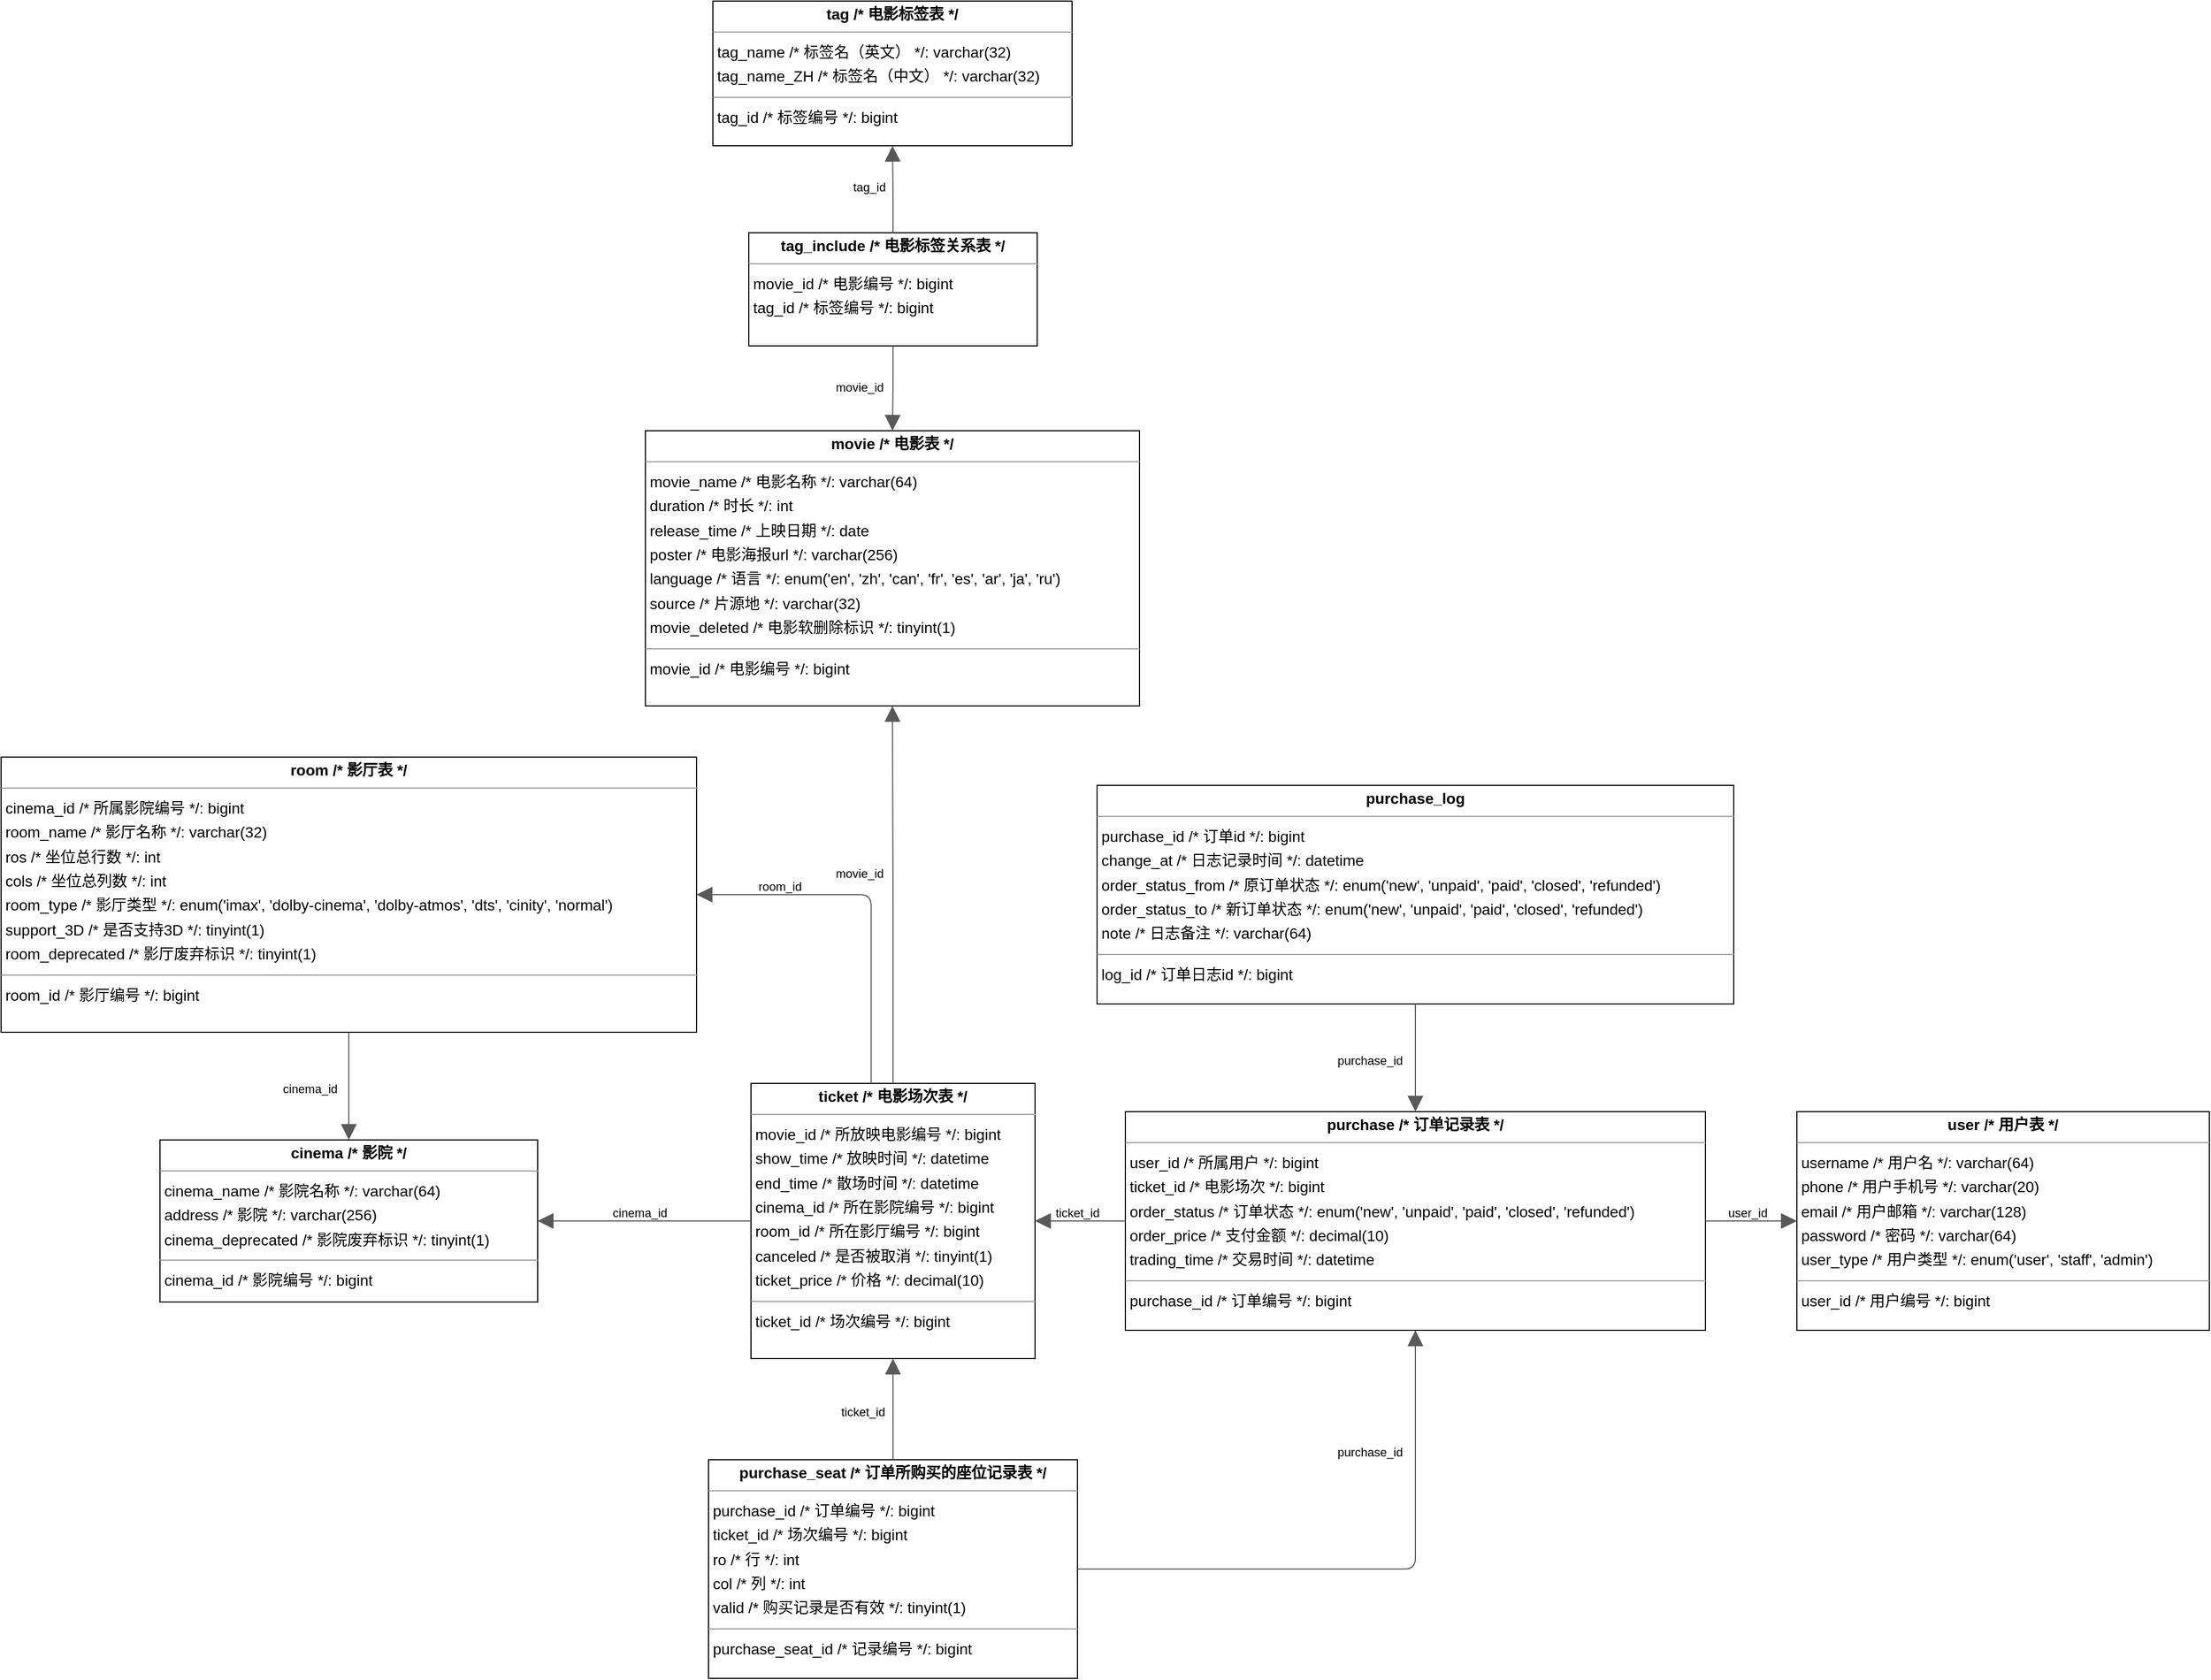 <mxGraphModel dx="0" dy="0" grid="1" gridSize="10" guides="1" tooltips="1" connect="1" arrows="1" fold="1" page="0" pageScale="1" background="none" math="0" shadow="0">
  <root>
    <mxCell id="0" />
    <mxCell id="1" parent="0" />
    <mxCell id="node7" parent="1" vertex="1" value="&lt;p style=&quot;margin:0px;margin-top:4px;text-align:center;&quot;&gt;&lt;b&gt;cinema  /* 影院 */&lt;/b&gt;&lt;/p&gt;&lt;hr size=&quot;1&quot;/&gt;&lt;p style=&quot;margin:0 0 0 4px;line-height:1.6;&quot;&gt; cinema_name  /* 影院名称 */: varchar(64)&lt;br/&gt; address  /* 影院 */: varchar(256)&lt;br/&gt; cinema_deprecated  /* 影院废弃标识 */: tinyint(1)&lt;/p&gt;&lt;hr size=&quot;1&quot;/&gt;&lt;p style=&quot;margin:0 0 0 4px;line-height:1.6;&quot;&gt; cinema_id  /* 影院编号 */: bigint&lt;/p&gt;" style="verticalAlign=top;align=left;overflow=fill;fontSize=14;fontFamily=Helvetica;html=1;rounded=0;shadow=0;comic=0;labelBackgroundColor=none;strokeWidth=1;">
      <mxGeometry x="-9" y="1120" width="347" height="149" as="geometry" />
    </mxCell>
    <mxCell id="node1" parent="1" vertex="1" value="&lt;p style=&quot;margin:0px;margin-top:4px;text-align:center;&quot;&gt;&lt;b&gt;movie  /* 电影表 */&lt;/b&gt;&lt;/p&gt;&lt;hr size=&quot;1&quot;/&gt;&lt;p style=&quot;margin:0 0 0 4px;line-height:1.6;&quot;&gt; movie_name  /* 电影名称 */: varchar(64)&lt;br/&gt; duration  /* 时长 */: int&lt;br/&gt; release_time  /* 上映日期 */: date&lt;br/&gt; poster  /* 电影海报url */: varchar(256)&lt;br/&gt; language  /* 语言 */: enum(&amp;#39;en&amp;#39;, &amp;#39;zh&amp;#39;, &amp;#39;can&amp;#39;, &amp;#39;fr&amp;#39;, &amp;#39;es&amp;#39;, &amp;#39;ar&amp;#39;, &amp;#39;ja&amp;#39;, &amp;#39;ru&amp;#39;)&lt;br/&gt; source  /* 片源地 */: varchar(32)&lt;br/&gt; movie_deleted  /* 电影软删除标识 */: tinyint(1)&lt;/p&gt;&lt;hr size=&quot;1&quot;/&gt;&lt;p style=&quot;margin:0 0 0 4px;line-height:1.6;&quot;&gt; movie_id  /* 电影编号 */: bigint&lt;/p&gt;" style="verticalAlign=top;align=left;overflow=fill;fontSize=14;fontFamily=Helvetica;html=1;rounded=0;shadow=0;comic=0;labelBackgroundColor=none;strokeWidth=1;">
      <mxGeometry x="437" y="468" width="454" height="253" as="geometry" />
    </mxCell>
    <mxCell id="node6" parent="1" vertex="1" value="&lt;p style=&quot;margin:0px;margin-top:4px;text-align:center;&quot;&gt;&lt;b&gt;purchase  /* 订单记录表 */&lt;/b&gt;&lt;/p&gt;&lt;hr size=&quot;1&quot;/&gt;&lt;p style=&quot;margin:0 0 0 4px;line-height:1.6;&quot;&gt; user_id  /* 所属用户 */: bigint&lt;br/&gt; ticket_id  /* 电影场次 */: bigint&lt;br/&gt; order_status  /* 订单状态 */: enum(&amp;#39;new&amp;#39;, &amp;#39;unpaid&amp;#39;, &amp;#39;paid&amp;#39;, &amp;#39;closed&amp;#39;, &amp;#39;refunded&amp;#39;)&lt;br/&gt; order_price  /* 支付金额 */: decimal(10)&lt;br/&gt; trading_time  /* 交易时间 */: datetime&lt;/p&gt;&lt;hr size=&quot;1&quot;/&gt;&lt;p style=&quot;margin:0 0 0 4px;line-height:1.6;&quot;&gt; purchase_id  /* 订单编号 */: bigint&lt;/p&gt;" style="verticalAlign=top;align=left;overflow=fill;fontSize=14;fontFamily=Helvetica;html=1;rounded=0;shadow=0;comic=0;labelBackgroundColor=none;strokeWidth=1;">
      <mxGeometry x="878" y="1094" width="533" height="201" as="geometry" />
    </mxCell>
    <mxCell id="node3" parent="1" vertex="1" value="&lt;p style=&quot;margin:0px;margin-top:4px;text-align:center;&quot;&gt;&lt;b&gt;purchase_log&lt;/b&gt;&lt;/p&gt;&lt;hr size=&quot;1&quot;/&gt;&lt;p style=&quot;margin:0 0 0 4px;line-height:1.6;&quot;&gt; purchase_id  /* 订单id */: bigint&lt;br/&gt; change_at  /* 日志记录时间 */: datetime&lt;br/&gt; order_status_from  /* 原订单状态 */: enum(&amp;#39;new&amp;#39;, &amp;#39;unpaid&amp;#39;, &amp;#39;paid&amp;#39;, &amp;#39;closed&amp;#39;, &amp;#39;refunded&amp;#39;)&lt;br/&gt; order_status_to  /* 新订单状态 */: enum(&amp;#39;new&amp;#39;, &amp;#39;unpaid&amp;#39;, &amp;#39;paid&amp;#39;, &amp;#39;closed&amp;#39;, &amp;#39;refunded&amp;#39;)&lt;br/&gt; note  /* 日志备注 */: varchar(64)&lt;/p&gt;&lt;hr size=&quot;1&quot;/&gt;&lt;p style=&quot;margin:0 0 0 4px;line-height:1.6;&quot;&gt; log_id  /* 订单日志id */: bigint&lt;/p&gt;" style="verticalAlign=top;align=left;overflow=fill;fontSize=14;fontFamily=Helvetica;html=1;rounded=0;shadow=0;comic=0;labelBackgroundColor=none;strokeWidth=1;">
      <mxGeometry x="852" y="794" width="585" height="201" as="geometry" />
    </mxCell>
    <mxCell id="node0" parent="1" vertex="1" value="&lt;p style=&quot;margin:0px;margin-top:4px;text-align:center;&quot;&gt;&lt;b&gt;purchase_seat  /* 订单所购买的座位记录表 */&lt;/b&gt;&lt;/p&gt;&lt;hr size=&quot;1&quot;/&gt;&lt;p style=&quot;margin:0 0 0 4px;line-height:1.6;&quot;&gt; purchase_id  /* 订单编号 */: bigint&lt;br/&gt; ticket_id  /* 场次编号 */: bigint&lt;br/&gt; ro  /* 行 */: int&lt;br/&gt; col  /* 列 */: int&lt;br/&gt; valid  /* 购买记录是否有效 */: tinyint(1)&lt;/p&gt;&lt;hr size=&quot;1&quot;/&gt;&lt;p style=&quot;margin:0 0 0 4px;line-height:1.6;&quot;&gt; purchase_seat_id  /* 记录编号 */: bigint&lt;/p&gt;" style="verticalAlign=top;align=left;overflow=fill;fontSize=14;fontFamily=Helvetica;html=1;rounded=0;shadow=0;comic=0;labelBackgroundColor=none;strokeWidth=1;">
      <mxGeometry x="495" y="1414" width="339" height="201" as="geometry" />
    </mxCell>
    <mxCell id="node4" parent="1" vertex="1" value="&lt;p style=&quot;margin:0px;margin-top:4px;text-align:center;&quot;&gt;&lt;b&gt;room  /* 影厅表 */&lt;/b&gt;&lt;/p&gt;&lt;hr size=&quot;1&quot;/&gt;&lt;p style=&quot;margin:0 0 0 4px;line-height:1.6;&quot;&gt; cinema_id  /* 所属影院编号 */: bigint&lt;br/&gt; room_name  /* 影厅名称 */: varchar(32)&lt;br/&gt; ros  /* 坐位总行数 */: int&lt;br/&gt; cols  /* 坐位总列数 */: int&lt;br/&gt; room_type  /* 影厅类型 */: enum(&amp;#39;imax&amp;#39;, &amp;#39;dolby-cinema&amp;#39;, &amp;#39;dolby-atmos&amp;#39;, &amp;#39;dts&amp;#39;, &amp;#39;cinity&amp;#39;, &amp;#39;normal&amp;#39;)&lt;br/&gt; support_3D  /* 是否支持3D */: tinyint(1)&lt;br/&gt; room_deprecated  /* 影厅废弃标识 */: tinyint(1)&lt;/p&gt;&lt;hr size=&quot;1&quot;/&gt;&lt;p style=&quot;margin:0 0 0 4px;line-height:1.6;&quot;&gt; room_id  /* 影厅编号 */: bigint&lt;/p&gt;" style="verticalAlign=top;align=left;overflow=fill;fontSize=14;fontFamily=Helvetica;html=1;rounded=0;shadow=0;comic=0;labelBackgroundColor=none;strokeWidth=1;">
      <mxGeometry x="-155" y="768" width="639" height="253" as="geometry" />
    </mxCell>
    <mxCell id="node2" parent="1" vertex="1" value="&lt;p style=&quot;margin:0px;margin-top:4px;text-align:center;&quot;&gt;&lt;b&gt;tag  /* 电影标签表 */&lt;/b&gt;&lt;/p&gt;&lt;hr size=&quot;1&quot;/&gt;&lt;p style=&quot;margin:0 0 0 4px;line-height:1.6;&quot;&gt; tag_name  /* 标签名（英文） */: varchar(32)&lt;br/&gt; tag_name_ZH  /* 标签名（中文） */: varchar(32)&lt;/p&gt;&lt;hr size=&quot;1&quot;/&gt;&lt;p style=&quot;margin:0 0 0 4px;line-height:1.6;&quot;&gt; tag_id  /* 标签编号 */: bigint&lt;/p&gt;" style="verticalAlign=top;align=left;overflow=fill;fontSize=14;fontFamily=Helvetica;html=1;rounded=0;shadow=0;comic=0;labelBackgroundColor=none;strokeWidth=1;">
      <mxGeometry x="499" y="73" width="330" height="133" as="geometry" />
    </mxCell>
    <mxCell id="node9" parent="1" vertex="1" value="&lt;p style=&quot;margin:0px;margin-top:4px;text-align:center;&quot;&gt;&lt;b&gt;tag_include  /* 电影标签关系表 */&lt;/b&gt;&lt;/p&gt;&lt;hr size=&quot;1&quot;/&gt;&lt;p style=&quot;margin:0 0 0 4px;line-height:1.6;&quot;&gt; movie_id  /* 电影编号 */: bigint&lt;br/&gt; tag_id  /* 标签编号 */: bigint&lt;/p&gt;" style="verticalAlign=top;align=left;overflow=fill;fontSize=14;fontFamily=Helvetica;html=1;rounded=0;shadow=0;comic=0;labelBackgroundColor=none;strokeWidth=1;">
      <mxGeometry x="532" y="286" width="265" height="104" as="geometry" />
    </mxCell>
    <mxCell id="node8" parent="1" vertex="1" value="&lt;p style=&quot;margin:0px;margin-top:4px;text-align:center;&quot;&gt;&lt;b&gt;ticket  /* 电影场次表 */&lt;/b&gt;&lt;/p&gt;&lt;hr size=&quot;1&quot;/&gt;&lt;p style=&quot;margin:0 0 0 4px;line-height:1.6;&quot;&gt; movie_id  /* 所放映电影编号 */: bigint&lt;br/&gt; show_time  /* 放映时间 */: datetime&lt;br/&gt; end_time  /* 散场时间 */: datetime&lt;br/&gt; cinema_id  /* 所在影院编号 */: bigint&lt;br/&gt; room_id  /* 所在影厅编号 */: bigint&lt;br/&gt; canceled  /* 是否被取消 */: tinyint(1)&lt;br/&gt; ticket_price  /* 价格 */: decimal(10)&lt;/p&gt;&lt;hr size=&quot;1&quot;/&gt;&lt;p style=&quot;margin:0 0 0 4px;line-height:1.6;&quot;&gt; ticket_id  /* 场次编号 */: bigint&lt;/p&gt;" style="verticalAlign=top;align=left;overflow=fill;fontSize=14;fontFamily=Helvetica;html=1;rounded=0;shadow=0;comic=0;labelBackgroundColor=none;strokeWidth=1;">
      <mxGeometry x="534" y="1068" width="261" height="253" as="geometry" />
    </mxCell>
    <mxCell id="node5" parent="1" vertex="1" value="&lt;p style=&quot;margin:0px;margin-top:4px;text-align:center;&quot;&gt;&lt;b&gt;user  /* 用户表 */&lt;/b&gt;&lt;/p&gt;&lt;hr size=&quot;1&quot;/&gt;&lt;p style=&quot;margin:0 0 0 4px;line-height:1.6;&quot;&gt; username  /* 用户名 */: varchar(64)&lt;br/&gt; phone  /* 用户手机号 */: varchar(20)&lt;br/&gt; email  /* 用户邮箱 */: varchar(128)&lt;br/&gt; password  /* 密码 */: varchar(64)&lt;br/&gt; user_type  /* 用户类型 */: enum(&amp;#39;user&amp;#39;, &amp;#39;staff&amp;#39;, &amp;#39;admin&amp;#39;)&lt;/p&gt;&lt;hr size=&quot;1&quot;/&gt;&lt;p style=&quot;margin:0 0 0 4px;line-height:1.6;&quot;&gt; user_id  /* 用户编号 */: bigint&lt;/p&gt;" style="verticalAlign=top;align=left;overflow=fill;fontSize=14;fontFamily=Helvetica;html=1;rounded=0;shadow=0;comic=0;labelBackgroundColor=none;strokeWidth=1;">
      <mxGeometry x="1495" y="1094" width="379" height="201" as="geometry" />
    </mxCell>
    <mxCell id="edge3" edge="1" value="" parent="1" source="node6" target="node8" style="html=1;rounded=1;edgeStyle=orthogonalEdgeStyle;dashed=0;startArrow=none;endArrow=block;endSize=12;strokeColor=#595959;exitX=0.000;exitY=0.500;exitDx=0;exitDy=0;entryX=1.000;entryY=0.500;entryDx=0;entryDy=0;">
      <mxGeometry width="50" height="50" relative="1" as="geometry">
        <Array as="points" />
      </mxGeometry>
    </mxCell>
    <mxCell id="label20" parent="edge3" vertex="1" connectable="0" value="ticket_id" style="edgeLabel;resizable=0;html=1;align=left;verticalAlign=top;strokeColor=default;">
      <mxGeometry x="812" y="1174" as="geometry" />
    </mxCell>
    <mxCell id="edge5" edge="1" value="" parent="1" source="node6" target="node5" style="html=1;rounded=1;edgeStyle=orthogonalEdgeStyle;dashed=0;startArrow=none;endArrow=block;endSize=12;strokeColor=#595959;exitX=1.000;exitY=0.500;exitDx=0;exitDy=0;entryX=0.000;entryY=0.500;entryDx=0;entryDy=0;">
      <mxGeometry width="50" height="50" relative="1" as="geometry">
        <Array as="points" />
      </mxGeometry>
    </mxCell>
    <mxCell id="label32" parent="edge5" vertex="1" connectable="0" value="user_id" style="edgeLabel;resizable=0;html=1;align=left;verticalAlign=top;strokeColor=default;">
      <mxGeometry x="1430" y="1174" as="geometry" />
    </mxCell>
    <mxCell id="edge1" edge="1" value="" parent="1" source="node3" target="node6" style="html=1;rounded=1;edgeStyle=orthogonalEdgeStyle;dashed=0;startArrow=none;endArrow=block;endSize=12;strokeColor=#595959;exitX=0.500;exitY=1.000;exitDx=0;exitDy=0;entryX=0.500;entryY=0.000;entryDx=0;entryDy=0;">
      <mxGeometry width="50" height="50" relative="1" as="geometry">
        <Array as="points" />
      </mxGeometry>
    </mxCell>
    <mxCell id="label8" parent="edge1" vertex="1" connectable="0" value="purchase_id" style="edgeLabel;resizable=0;html=1;align=left;verticalAlign=top;strokeColor=default;">
      <mxGeometry x="1071" y="1034" as="geometry" />
    </mxCell>
    <mxCell id="edge2" edge="1" value="" parent="1" source="node0" target="node6" style="html=1;rounded=1;edgeStyle=orthogonalEdgeStyle;dashed=0;startArrow=none;endArrow=block;endSize=12;strokeColor=#595959;exitX=1.000;exitY=0.500;exitDx=0;exitDy=0;entryX=0.500;entryY=1.000;entryDx=0;entryDy=0;">
      <mxGeometry width="50" height="50" relative="1" as="geometry">
        <Array as="points">
          <mxPoint x="1144" y="1514" />
        </Array>
      </mxGeometry>
    </mxCell>
    <mxCell id="label14" parent="edge2" vertex="1" connectable="0" value="purchase_id" style="edgeLabel;resizable=0;html=1;align=left;verticalAlign=top;strokeColor=default;">
      <mxGeometry x="1071" y="1394" as="geometry" />
    </mxCell>
    <mxCell id="edge7" edge="1" value="" parent="1" source="node0" target="node8" style="html=1;rounded=1;edgeStyle=orthogonalEdgeStyle;dashed=0;startArrow=none;endArrow=block;endSize=12;strokeColor=#595959;exitX=0.500;exitY=0.000;exitDx=0;exitDy=0;entryX=0.500;entryY=1.000;entryDx=0;entryDy=0;">
      <mxGeometry width="50" height="50" relative="1" as="geometry">
        <Array as="points" />
      </mxGeometry>
    </mxCell>
    <mxCell id="label44" parent="edge7" vertex="1" connectable="0" value="ticket_id" style="edgeLabel;resizable=0;html=1;align=left;verticalAlign=top;strokeColor=default;">
      <mxGeometry x="615" y="1357" as="geometry" />
    </mxCell>
    <mxCell id="edge4" edge="1" value="" parent="1" source="node4" target="node7" style="html=1;rounded=1;edgeStyle=orthogonalEdgeStyle;dashed=0;startArrow=none;endArrow=block;endSize=12;strokeColor=#595959;exitX=0.500;exitY=1.000;exitDx=0;exitDy=0;entryX=0.500;entryY=0.000;entryDx=0;entryDy=0;">
      <mxGeometry width="50" height="50" relative="1" as="geometry">
        <Array as="points" />
      </mxGeometry>
    </mxCell>
    <mxCell id="label26" parent="edge4" vertex="1" connectable="0" value="cinema_id" style="edgeLabel;resizable=0;html=1;align=left;verticalAlign=top;strokeColor=default;">
      <mxGeometry x="102" y="1060" as="geometry" />
    </mxCell>
    <mxCell id="edge8" edge="1" value="" parent="1" source="node9" target="node1" style="html=1;rounded=1;edgeStyle=orthogonalEdgeStyle;dashed=0;startArrow=none;endArrow=block;endSize=12;strokeColor=#595959;exitX=0.500;exitY=1.000;exitDx=0;exitDy=0;entryX=0.500;entryY=0.000;entryDx=0;entryDy=0;">
      <mxGeometry width="50" height="50" relative="1" as="geometry">
        <Array as="points" />
      </mxGeometry>
    </mxCell>
    <mxCell id="label50" parent="edge8" vertex="1" connectable="0" value="movie_id" style="edgeLabel;resizable=0;html=1;align=left;verticalAlign=top;strokeColor=default;">
      <mxGeometry x="610" y="415" as="geometry" />
    </mxCell>
    <mxCell id="edge9" edge="1" value="" parent="1" source="node9" target="node2" style="html=1;rounded=1;edgeStyle=orthogonalEdgeStyle;dashed=0;startArrow=none;endArrow=block;endSize=12;strokeColor=#595959;exitX=0.500;exitY=0.000;exitDx=0;exitDy=0;entryX=0.500;entryY=1.000;entryDx=0;entryDy=0;">
      <mxGeometry width="50" height="50" relative="1" as="geometry">
        <Array as="points" />
      </mxGeometry>
    </mxCell>
    <mxCell id="label56" parent="edge9" vertex="1" connectable="0" value="tag_id" style="edgeLabel;resizable=0;html=1;align=left;verticalAlign=top;strokeColor=default;">
      <mxGeometry x="626" y="231" as="geometry" />
    </mxCell>
    <mxCell id="edge6" edge="1" value="" parent="1" source="node8" target="node7" style="html=1;rounded=1;edgeStyle=orthogonalEdgeStyle;dashed=0;startArrow=none;endArrow=block;endSize=12;strokeColor=#595959;exitX=0.000;exitY=0.500;exitDx=0;exitDy=0;entryX=1.000;entryY=0.500;entryDx=0;entryDy=0;">
      <mxGeometry width="50" height="50" relative="1" as="geometry">
        <Array as="points" />
      </mxGeometry>
    </mxCell>
    <mxCell id="label38" parent="edge6" vertex="1" connectable="0" value="cinema_id" style="edgeLabel;resizable=0;html=1;align=left;verticalAlign=top;strokeColor=default;">
      <mxGeometry x="405" y="1174" as="geometry" />
    </mxCell>
    <mxCell id="edge10" edge="1" value="" parent="1" source="node8" target="node1" style="html=1;rounded=1;edgeStyle=orthogonalEdgeStyle;dashed=0;startArrow=none;endArrow=block;endSize=12;strokeColor=#595959;exitX=0.500;exitY=0.000;exitDx=0;exitDy=0;entryX=0.500;entryY=1.000;entryDx=0;entryDy=0;">
      <mxGeometry width="50" height="50" relative="1" as="geometry">
        <Array as="points" />
      </mxGeometry>
    </mxCell>
    <mxCell id="label62" parent="edge10" vertex="1" connectable="0" value="movie_id" style="edgeLabel;resizable=0;html=1;align=left;verticalAlign=top;strokeColor=default;">
      <mxGeometry x="610" y="862" as="geometry" />
    </mxCell>
    <mxCell id="edge0" edge="1" value="" parent="1" source="node8" target="node4" style="html=1;rounded=1;edgeStyle=orthogonalEdgeStyle;dashed=0;startArrow=none;endArrow=block;endSize=12;strokeColor=#595959;exitX=0.423;exitY=0.000;exitDx=0;exitDy=0;entryX=1.000;entryY=0.500;entryDx=0;entryDy=0;">
      <mxGeometry width="50" height="50" relative="1" as="geometry">
        <Array as="points">
          <mxPoint x="644" y="894" />
        </Array>
      </mxGeometry>
    </mxCell>
    <mxCell id="label2" parent="edge0" vertex="1" connectable="0" value="room_id" style="edgeLabel;resizable=0;html=1;align=left;verticalAlign=top;strokeColor=default;">
      <mxGeometry x="539" y="874" as="geometry" />
    </mxCell>
  </root>
</mxGraphModel>